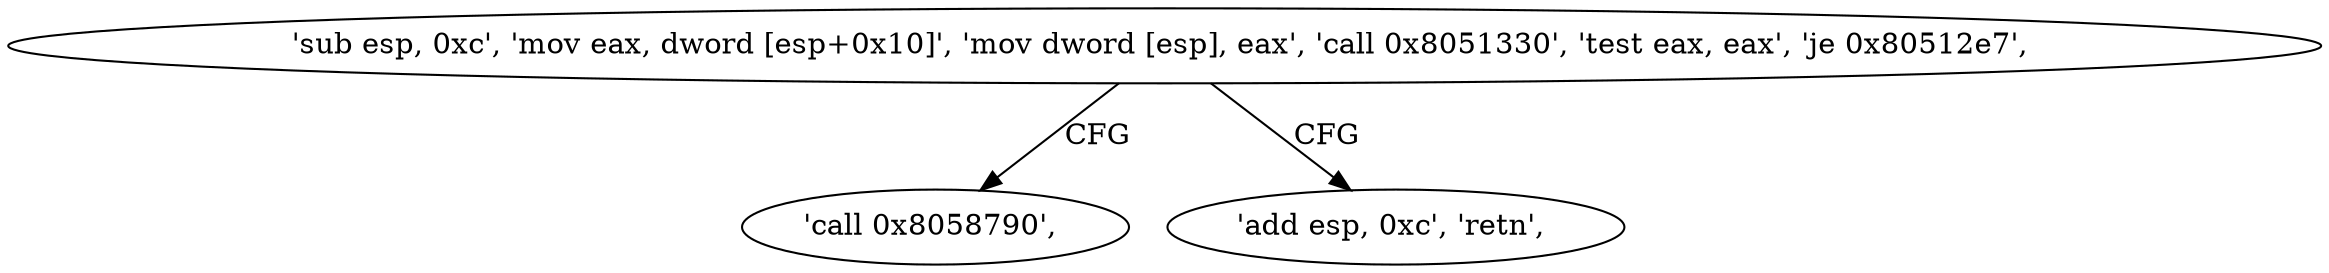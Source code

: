 digraph "func" {
"134550224" [label = "'sub esp, 0xc', 'mov eax, dword [esp+0x10]', 'mov dword [esp], eax', 'call 0x8051330', 'test eax, eax', 'je 0x80512e7', " ]
"134550247" [label = "'call 0x8058790', " ]
"134550243" [label = "'add esp, 0xc', 'retn', " ]
"134550224" -> "134550247" [ label = "CFG" ]
"134550224" -> "134550243" [ label = "CFG" ]
}
